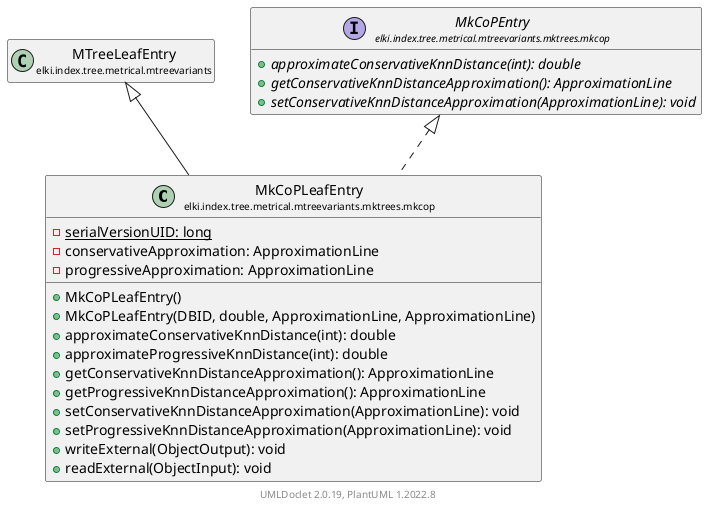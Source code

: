 @startuml
    remove .*\.(Instance|Par|Parameterizer|Factory)$
    set namespaceSeparator none
    hide empty fields
    hide empty methods

    class "<size:14>MkCoPLeafEntry\n<size:10>elki.index.tree.metrical.mtreevariants.mktrees.mkcop" as elki.index.tree.metrical.mtreevariants.mktrees.mkcop.MkCoPLeafEntry [[MkCoPLeafEntry.html]] {
        {static} -serialVersionUID: long
        -conservativeApproximation: ApproximationLine
        -progressiveApproximation: ApproximationLine
        +MkCoPLeafEntry()
        +MkCoPLeafEntry(DBID, double, ApproximationLine, ApproximationLine)
        +approximateConservativeKnnDistance(int): double
        +approximateProgressiveKnnDistance(int): double
        +getConservativeKnnDistanceApproximation(): ApproximationLine
        +getProgressiveKnnDistanceApproximation(): ApproximationLine
        +setConservativeKnnDistanceApproximation(ApproximationLine): void
        +setProgressiveKnnDistanceApproximation(ApproximationLine): void
        +writeExternal(ObjectOutput): void
        +readExternal(ObjectInput): void
    }

    class "<size:14>MTreeLeafEntry\n<size:10>elki.index.tree.metrical.mtreevariants" as elki.index.tree.metrical.mtreevariants.MTreeLeafEntry [[../../MTreeLeafEntry.html]]
    interface "<size:14>MkCoPEntry\n<size:10>elki.index.tree.metrical.mtreevariants.mktrees.mkcop" as elki.index.tree.metrical.mtreevariants.mktrees.mkcop.MkCoPEntry [[MkCoPEntry.html]] {
        {abstract} +approximateConservativeKnnDistance(int): double
        {abstract} +getConservativeKnnDistanceApproximation(): ApproximationLine
        {abstract} +setConservativeKnnDistanceApproximation(ApproximationLine): void
    }

    elki.index.tree.metrical.mtreevariants.MTreeLeafEntry <|-- elki.index.tree.metrical.mtreevariants.mktrees.mkcop.MkCoPLeafEntry
    elki.index.tree.metrical.mtreevariants.mktrees.mkcop.MkCoPEntry <|.. elki.index.tree.metrical.mtreevariants.mktrees.mkcop.MkCoPLeafEntry

    center footer UMLDoclet 2.0.19, PlantUML 1.2022.8
@enduml
